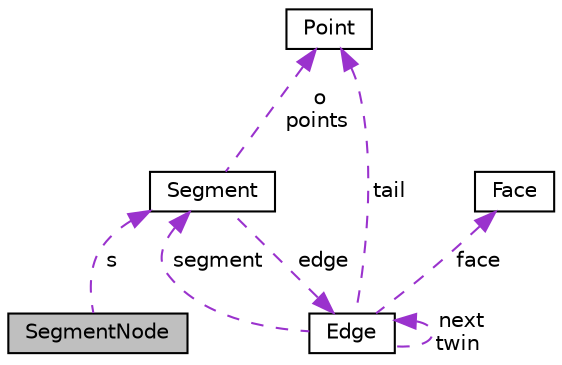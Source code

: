 digraph "SegmentNode"
{
 // LATEX_PDF_SIZE
  edge [fontname="Helvetica",fontsize="10",labelfontname="Helvetica",labelfontsize="10"];
  node [fontname="Helvetica",fontsize="10",shape=record];
  Node1 [label="SegmentNode",height=0.2,width=0.4,color="black", fillcolor="grey75", style="filled", fontcolor="black",tooltip=" "];
  Node2 -> Node1 [dir="back",color="darkorchid3",fontsize="10",style="dashed",label=" s" ,fontname="Helvetica"];
  Node2 [label="Segment",height=0.2,width=0.4,color="black", fillcolor="white", style="filled",URL="$dd/dd2/class_segment.html",tooltip=" "];
  Node3 -> Node2 [dir="back",color="darkorchid3",fontsize="10",style="dashed",label=" edge" ,fontname="Helvetica"];
  Node3 [label="Edge",height=0.2,width=0.4,color="black", fillcolor="white", style="filled",URL="$d7/d77/class_edge.html",tooltip=" "];
  Node2 -> Node3 [dir="back",color="darkorchid3",fontsize="10",style="dashed",label=" segment" ,fontname="Helvetica"];
  Node4 -> Node3 [dir="back",color="darkorchid3",fontsize="10",style="dashed",label=" face" ,fontname="Helvetica"];
  Node4 [label="Face",height=0.2,width=0.4,color="black", fillcolor="white", style="filled",URL="$d5/d2a/class_face.html",tooltip=" "];
  Node3 -> Node3 [dir="back",color="darkorchid3",fontsize="10",style="dashed",label=" next\ntwin" ,fontname="Helvetica"];
  Node5 -> Node3 [dir="back",color="darkorchid3",fontsize="10",style="dashed",label=" tail" ,fontname="Helvetica"];
  Node5 [label="Point",height=0.2,width=0.4,color="black", fillcolor="white", style="filled",URL="$d0/d69/class_point.html",tooltip=" "];
  Node5 -> Node2 [dir="back",color="darkorchid3",fontsize="10",style="dashed",label=" o\npoints" ,fontname="Helvetica"];
}
